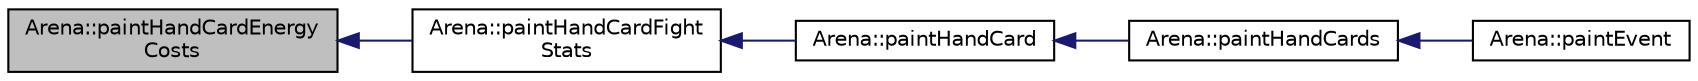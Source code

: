 digraph "Arena::paintHandCardEnergyCosts"
{
  bgcolor="transparent";
  edge [fontname="Helvetica",fontsize="10",labelfontname="Helvetica",labelfontsize="10"];
  node [fontname="Helvetica",fontsize="10",shape=record];
  rankdir="LR";
  Node412 [label="Arena::paintHandCardEnergy\lCosts",height=0.2,width=0.4,color="black", fillcolor="grey75", style="filled", fontcolor="black"];
  Node412 -> Node413 [dir="back",color="midnightblue",fontsize="10",style="solid",fontname="Helvetica"];
  Node413 [label="Arena::paintHandCardFight\lStats",height=0.2,width=0.4,color="black",URL="$classArena.html#a7f2661fe4df31b4720794422e1213b0b"];
  Node413 -> Node414 [dir="back",color="midnightblue",fontsize="10",style="solid",fontname="Helvetica"];
  Node414 [label="Arena::paintHandCard",height=0.2,width=0.4,color="black",URL="$classArena.html#a26fe4f31361aeec54d6a0de8f2db006c"];
  Node414 -> Node415 [dir="back",color="midnightblue",fontsize="10",style="solid",fontname="Helvetica"];
  Node415 [label="Arena::paintHandCards",height=0.2,width=0.4,color="black",URL="$classArena.html#a810e551c6bbd182f6a68a4f6caf303ab"];
  Node415 -> Node416 [dir="back",color="midnightblue",fontsize="10",style="solid",fontname="Helvetica"];
  Node416 [label="Arena::paintEvent",height=0.2,width=0.4,color="black",URL="$classArena.html#a4c569be6d5527861c63e1b2bf0016e95",tooltip="Hauptzeichenevent, welche das gesamte Spielfeld inklusive aller Objekte zeichnet. ..."];
}
